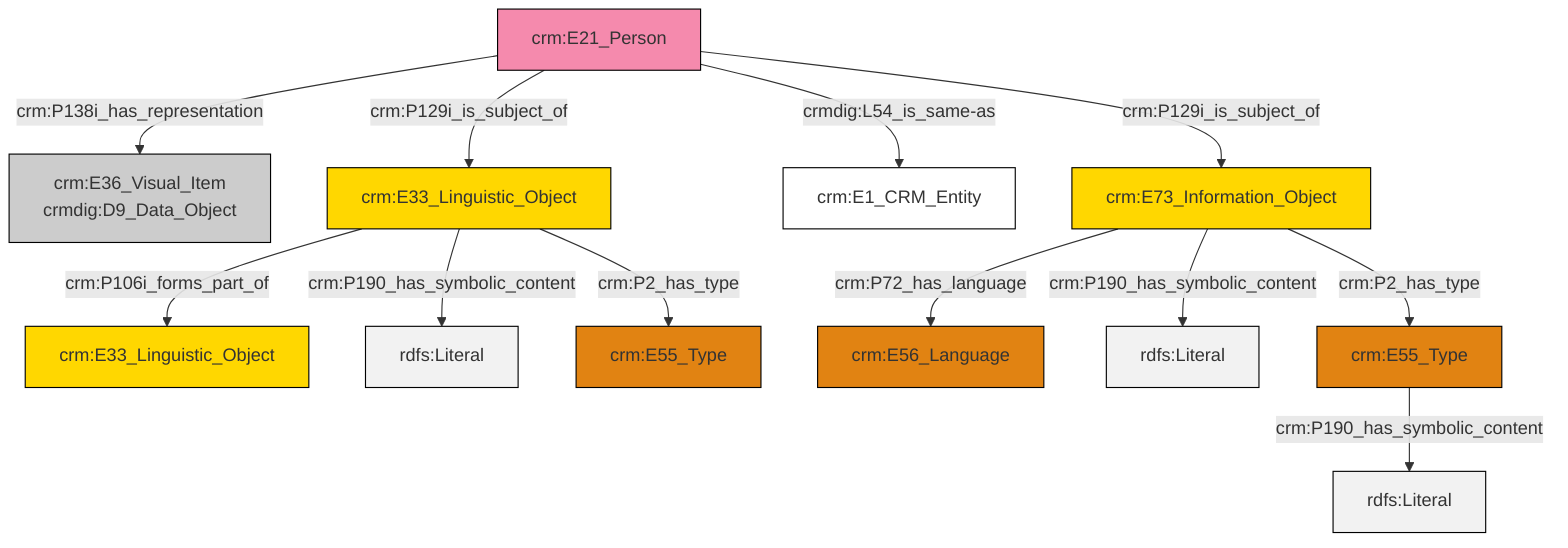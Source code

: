 graph TD
classDef Literal fill:#f2f2f2,stroke:#000000;
classDef CRM_Entity fill:#FFFFFF,stroke:#000000;
classDef Temporal_Entity fill:#00C9E6, stroke:#000000;
classDef Type fill:#E18312, stroke:#000000;
classDef Time-Span fill:#2C9C91, stroke:#000000;
classDef Appellation fill:#FFEB7F, stroke:#000000;
classDef Place fill:#008836, stroke:#000000;
classDef Persistent_Item fill:#B266B2, stroke:#000000;
classDef Conceptual_Object fill:#FFD700, stroke:#000000;
classDef Physical_Thing fill:#D2B48C, stroke:#000000;
classDef Actor fill:#f58aad, stroke:#000000;
classDef PC_Classes fill:#4ce600, stroke:#000000;
classDef Multi fill:#cccccc,stroke:#000000;

0["crm:E55_Type"]:::Type -->|crm:P190_has_symbolic_content| 1[rdfs:Literal]:::Literal
2["crm:E21_Person"]:::Actor -->|crm:P138i_has_representation| 3["crm:E36_Visual_Item<br>crmdig:D9_Data_Object"]:::Multi
2["crm:E21_Person"]:::Actor -->|crm:P129i_is_subject_of| 6["crm:E33_Linguistic_Object"]:::Conceptual_Object
2["crm:E21_Person"]:::Actor -->|crmdig:L54_is_same-as| 9["crm:E1_CRM_Entity"]:::CRM_Entity
6["crm:E33_Linguistic_Object"]:::Conceptual_Object -->|crm:P106i_forms_part_of| 7["crm:E33_Linguistic_Object"]:::Conceptual_Object
12["crm:E73_Information_Object"]:::Conceptual_Object -->|crm:P72_has_language| 4["crm:E56_Language"]:::Type
12["crm:E73_Information_Object"]:::Conceptual_Object -->|crm:P190_has_symbolic_content| 13[rdfs:Literal]:::Literal
6["crm:E33_Linguistic_Object"]:::Conceptual_Object -->|crm:P190_has_symbolic_content| 20[rdfs:Literal]:::Literal
6["crm:E33_Linguistic_Object"]:::Conceptual_Object -->|crm:P2_has_type| 15["crm:E55_Type"]:::Type
12["crm:E73_Information_Object"]:::Conceptual_Object -->|crm:P2_has_type| 0["crm:E55_Type"]:::Type
2["crm:E21_Person"]:::Actor -->|crm:P129i_is_subject_of| 12["crm:E73_Information_Object"]:::Conceptual_Object